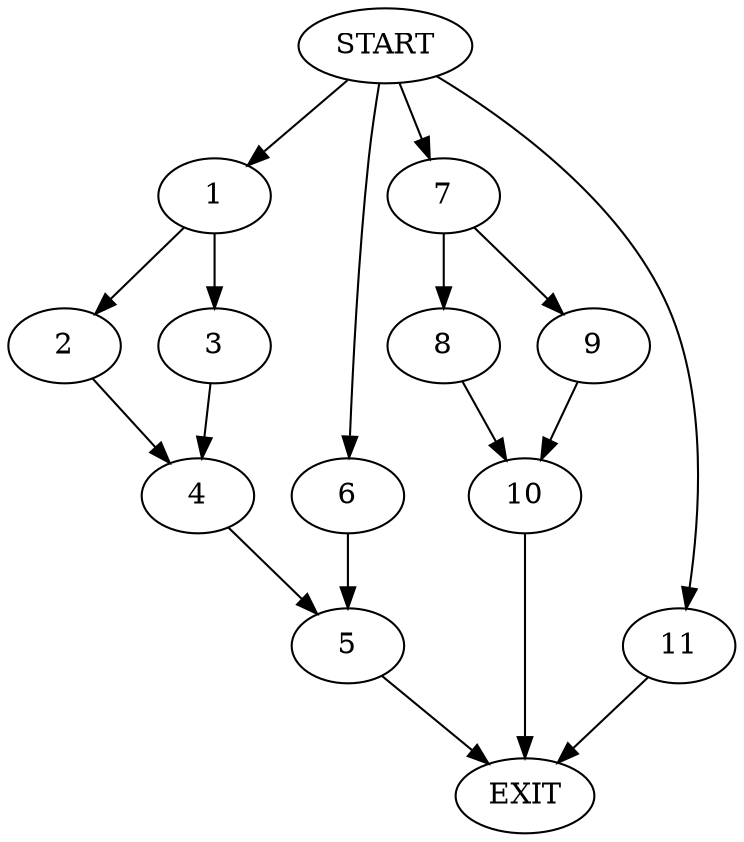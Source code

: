 digraph {
0 [label="START"]
12 [label="EXIT"]
0 -> 1
1 -> 2
1 -> 3
3 -> 4
2 -> 4
4 -> 5
5 -> 12
0 -> 6
6 -> 5
0 -> 7
7 -> 8
7 -> 9
8 -> 10
9 -> 10
10 -> 12
0 -> 11
11 -> 12
}
